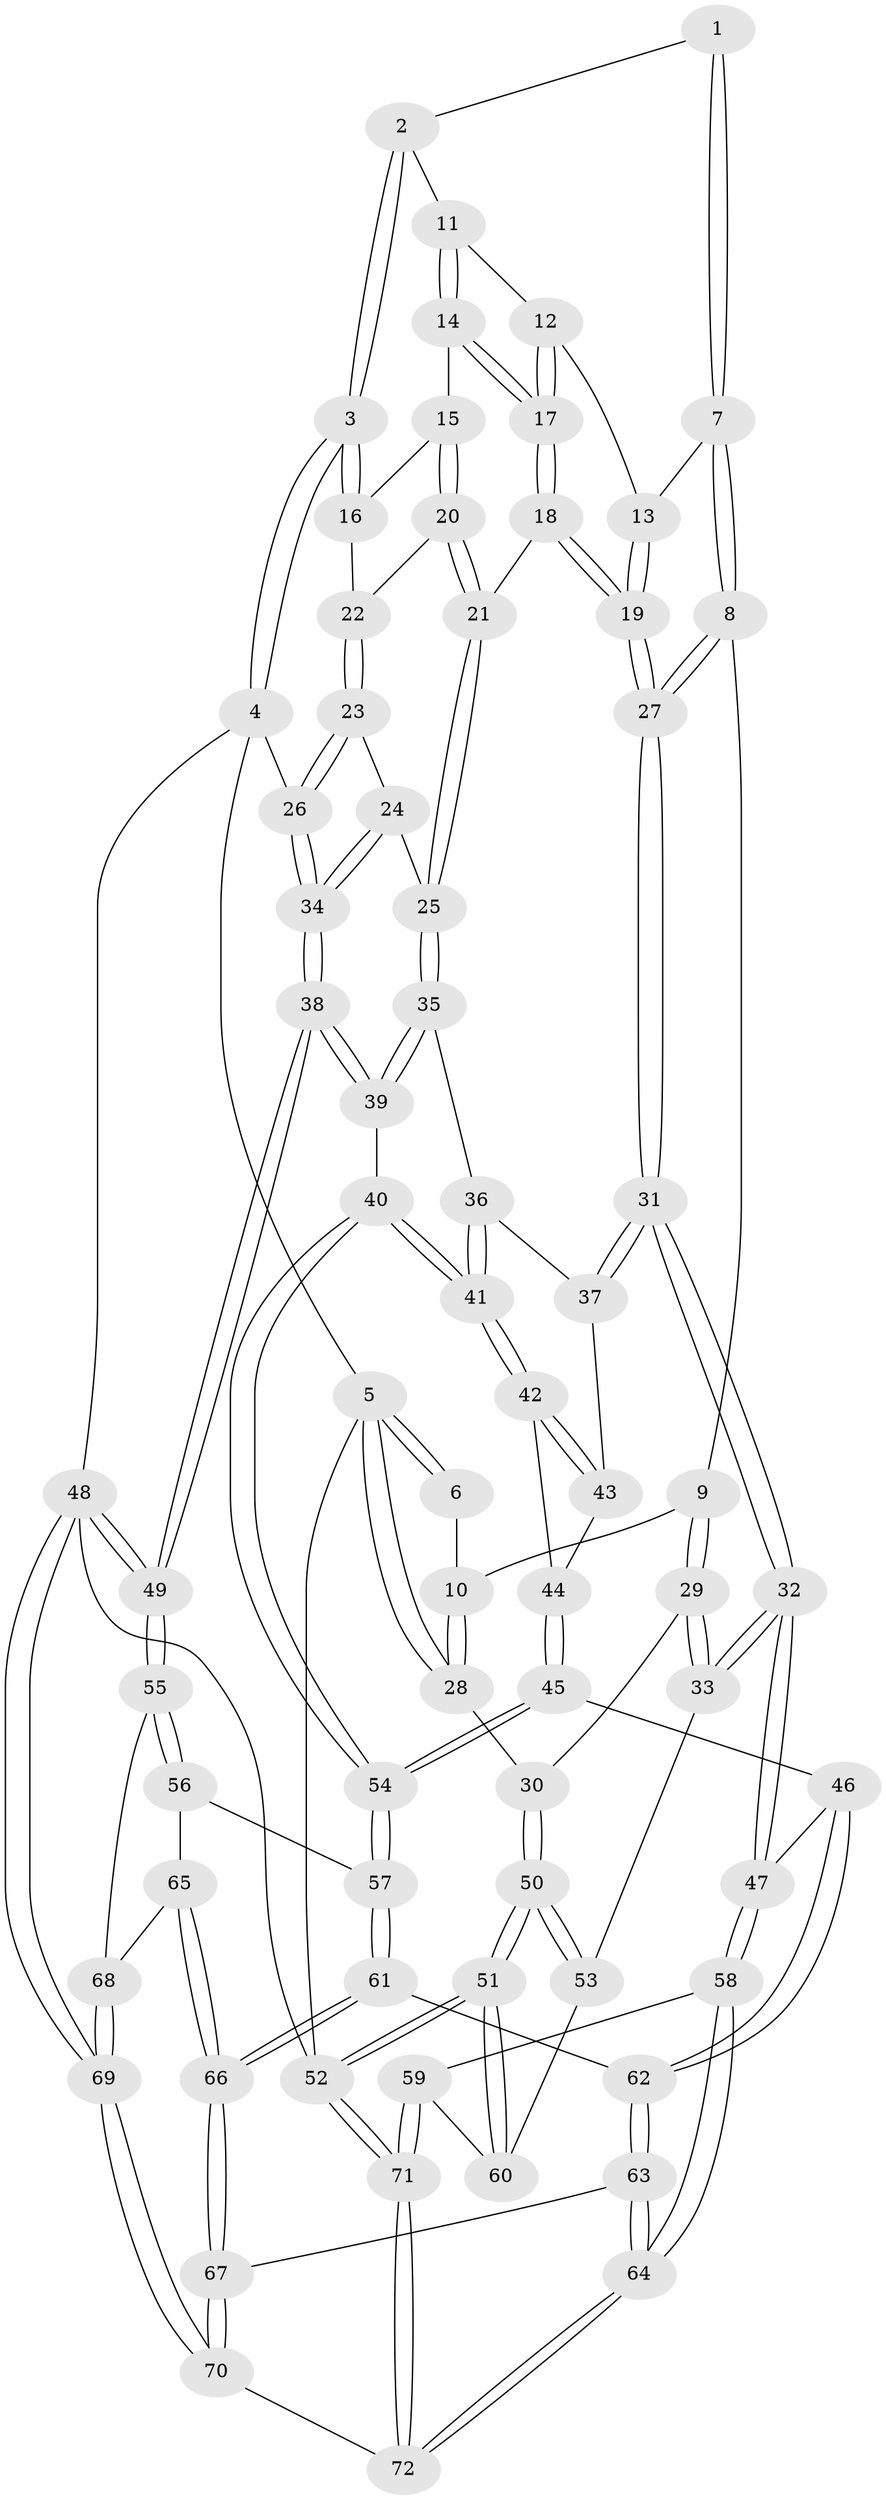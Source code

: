 // Generated by graph-tools (version 1.1) at 2025/11/02/27/25 16:11:56]
// undirected, 72 vertices, 177 edges
graph export_dot {
graph [start="1"]
  node [color=gray90,style=filled];
  1 [pos="+0.3810848492328611+0"];
  2 [pos="+0.49229345552428677+0"];
  3 [pos="+1+0"];
  4 [pos="+1+0"];
  5 [pos="+0+0"];
  6 [pos="+0.13796461464244814+0"];
  7 [pos="+0.33642252941171086+0.25453658264581586"];
  8 [pos="+0.32734056853462373+0.2833341688138057"];
  9 [pos="+0.23386197828042996+0.2890439803104648"];
  10 [pos="+0.22352290154420318+0.2746994684944153"];
  11 [pos="+0.5331689628506956+0"];
  12 [pos="+0.5233676235926921+0.011973313107167479"];
  13 [pos="+0.4775029440797766+0.14094007455554258"];
  14 [pos="+0.6721373324063301+0.08638768560324785"];
  15 [pos="+0.7060780276601821+0.11283208027396409"];
  16 [pos="+0.9911403859081018+0"];
  17 [pos="+0.5583345408290664+0.2352857428100905"];
  18 [pos="+0.5461131807216306+0.3389270532607395"];
  19 [pos="+0.5166014473376991+0.356470712486459"];
  20 [pos="+0.7150098738115441+0.14308472973483344"];
  21 [pos="+0.6952439074553869+0.30564836543802426"];
  22 [pos="+0.891023564391157+0.1969477918659646"];
  23 [pos="+0.8993686657209288+0.2752177256527429"];
  24 [pos="+0.8305909681870904+0.35433376789708243"];
  25 [pos="+0.8002299992729509+0.3676199604540376"];
  26 [pos="+1+0.30189533886386855"];
  27 [pos="+0.48061642491314055+0.3869859702043384"];
  28 [pos="+0+0"];
  29 [pos="+0.14132249665713084+0.413860643379798"];
  30 [pos="+0+0.4284038493578942"];
  31 [pos="+0.4796854109001022+0.47953582131711303"];
  32 [pos="+0.3880359737392782+0.6318668168865104"];
  33 [pos="+0.2650014809944225+0.6218342020908993"];
  34 [pos="+1+0.5576458621693415"];
  35 [pos="+0.7962727897944578+0.4027116642439186"];
  36 [pos="+0.7750278747769958+0.45665334047753436"];
  37 [pos="+0.5546182651147593+0.505524369176422"];
  38 [pos="+1+0.5908507572806938"];
  39 [pos="+0.9884923411137839+0.5943407514625545"];
  40 [pos="+0.7829825367795986+0.648092055796454"];
  41 [pos="+0.7720502903990287+0.6321451431106051"];
  42 [pos="+0.7472867919596372+0.6241277963759162"];
  43 [pos="+0.6631908886062569+0.5840111583065241"];
  44 [pos="+0.5748323750752783+0.6762039060936833"];
  45 [pos="+0.5158132553783767+0.7098814581807208"];
  46 [pos="+0.5101626142907435+0.710477662503387"];
  47 [pos="+0.4058371189678311+0.6655707892442352"];
  48 [pos="+1+1"];
  49 [pos="+1+1"];
  50 [pos="+0+0.8159587010948988"];
  51 [pos="+0+0.8522701264728851"];
  52 [pos="+0+1"];
  53 [pos="+0.2147792571526685+0.6560473221072096"];
  54 [pos="+0.7674765853233059+0.7430724929082458"];
  55 [pos="+1+0.891895881370238"];
  56 [pos="+0.7927880574744273+0.7790025347628163"];
  57 [pos="+0.7692879850643981+0.7536135097599377"];
  58 [pos="+0.38143858374072254+0.8758403364049739"];
  59 [pos="+0.29801104569290315+0.8978063261967851"];
  60 [pos="+0.24281630072293264+0.8702602215439104"];
  61 [pos="+0.6676622951646703+0.8403183550998384"];
  62 [pos="+0.5985355760888937+0.8573010658234305"];
  63 [pos="+0.5944497469926648+0.8641659552834435"];
  64 [pos="+0.4699870002093936+0.9903562117038152"];
  65 [pos="+0.7681515977559492+0.9125738715499403"];
  66 [pos="+0.7107882971780602+0.9653434366012689"];
  67 [pos="+0.6962135841708295+1"];
  68 [pos="+0.8085069749497639+0.9444464781583318"];
  69 [pos="+0.7190656989154687+1"];
  70 [pos="+0.6806447323047479+1"];
  71 [pos="+0+1"];
  72 [pos="+0.5081422682340689+1"];
  1 -- 2;
  1 -- 7;
  1 -- 7;
  2 -- 3;
  2 -- 3;
  2 -- 11;
  3 -- 4;
  3 -- 4;
  3 -- 16;
  3 -- 16;
  4 -- 5;
  4 -- 26;
  4 -- 48;
  5 -- 6;
  5 -- 6;
  5 -- 28;
  5 -- 28;
  5 -- 52;
  6 -- 10;
  7 -- 8;
  7 -- 8;
  7 -- 13;
  8 -- 9;
  8 -- 27;
  8 -- 27;
  9 -- 10;
  9 -- 29;
  9 -- 29;
  10 -- 28;
  10 -- 28;
  11 -- 12;
  11 -- 14;
  11 -- 14;
  12 -- 13;
  12 -- 17;
  12 -- 17;
  13 -- 19;
  13 -- 19;
  14 -- 15;
  14 -- 17;
  14 -- 17;
  15 -- 16;
  15 -- 20;
  15 -- 20;
  16 -- 22;
  17 -- 18;
  17 -- 18;
  18 -- 19;
  18 -- 19;
  18 -- 21;
  19 -- 27;
  19 -- 27;
  20 -- 21;
  20 -- 21;
  20 -- 22;
  21 -- 25;
  21 -- 25;
  22 -- 23;
  22 -- 23;
  23 -- 24;
  23 -- 26;
  23 -- 26;
  24 -- 25;
  24 -- 34;
  24 -- 34;
  25 -- 35;
  25 -- 35;
  26 -- 34;
  26 -- 34;
  27 -- 31;
  27 -- 31;
  28 -- 30;
  29 -- 30;
  29 -- 33;
  29 -- 33;
  30 -- 50;
  30 -- 50;
  31 -- 32;
  31 -- 32;
  31 -- 37;
  31 -- 37;
  32 -- 33;
  32 -- 33;
  32 -- 47;
  32 -- 47;
  33 -- 53;
  34 -- 38;
  34 -- 38;
  35 -- 36;
  35 -- 39;
  35 -- 39;
  36 -- 37;
  36 -- 41;
  36 -- 41;
  37 -- 43;
  38 -- 39;
  38 -- 39;
  38 -- 49;
  38 -- 49;
  39 -- 40;
  40 -- 41;
  40 -- 41;
  40 -- 54;
  40 -- 54;
  41 -- 42;
  41 -- 42;
  42 -- 43;
  42 -- 43;
  42 -- 44;
  43 -- 44;
  44 -- 45;
  44 -- 45;
  45 -- 46;
  45 -- 54;
  45 -- 54;
  46 -- 47;
  46 -- 62;
  46 -- 62;
  47 -- 58;
  47 -- 58;
  48 -- 49;
  48 -- 49;
  48 -- 69;
  48 -- 69;
  48 -- 52;
  49 -- 55;
  49 -- 55;
  50 -- 51;
  50 -- 51;
  50 -- 53;
  50 -- 53;
  51 -- 52;
  51 -- 52;
  51 -- 60;
  51 -- 60;
  52 -- 71;
  52 -- 71;
  53 -- 60;
  54 -- 57;
  54 -- 57;
  55 -- 56;
  55 -- 56;
  55 -- 68;
  56 -- 57;
  56 -- 65;
  57 -- 61;
  57 -- 61;
  58 -- 59;
  58 -- 64;
  58 -- 64;
  59 -- 60;
  59 -- 71;
  59 -- 71;
  61 -- 62;
  61 -- 66;
  61 -- 66;
  62 -- 63;
  62 -- 63;
  63 -- 64;
  63 -- 64;
  63 -- 67;
  64 -- 72;
  64 -- 72;
  65 -- 66;
  65 -- 66;
  65 -- 68;
  66 -- 67;
  66 -- 67;
  67 -- 70;
  67 -- 70;
  68 -- 69;
  68 -- 69;
  69 -- 70;
  69 -- 70;
  70 -- 72;
  71 -- 72;
  71 -- 72;
}
